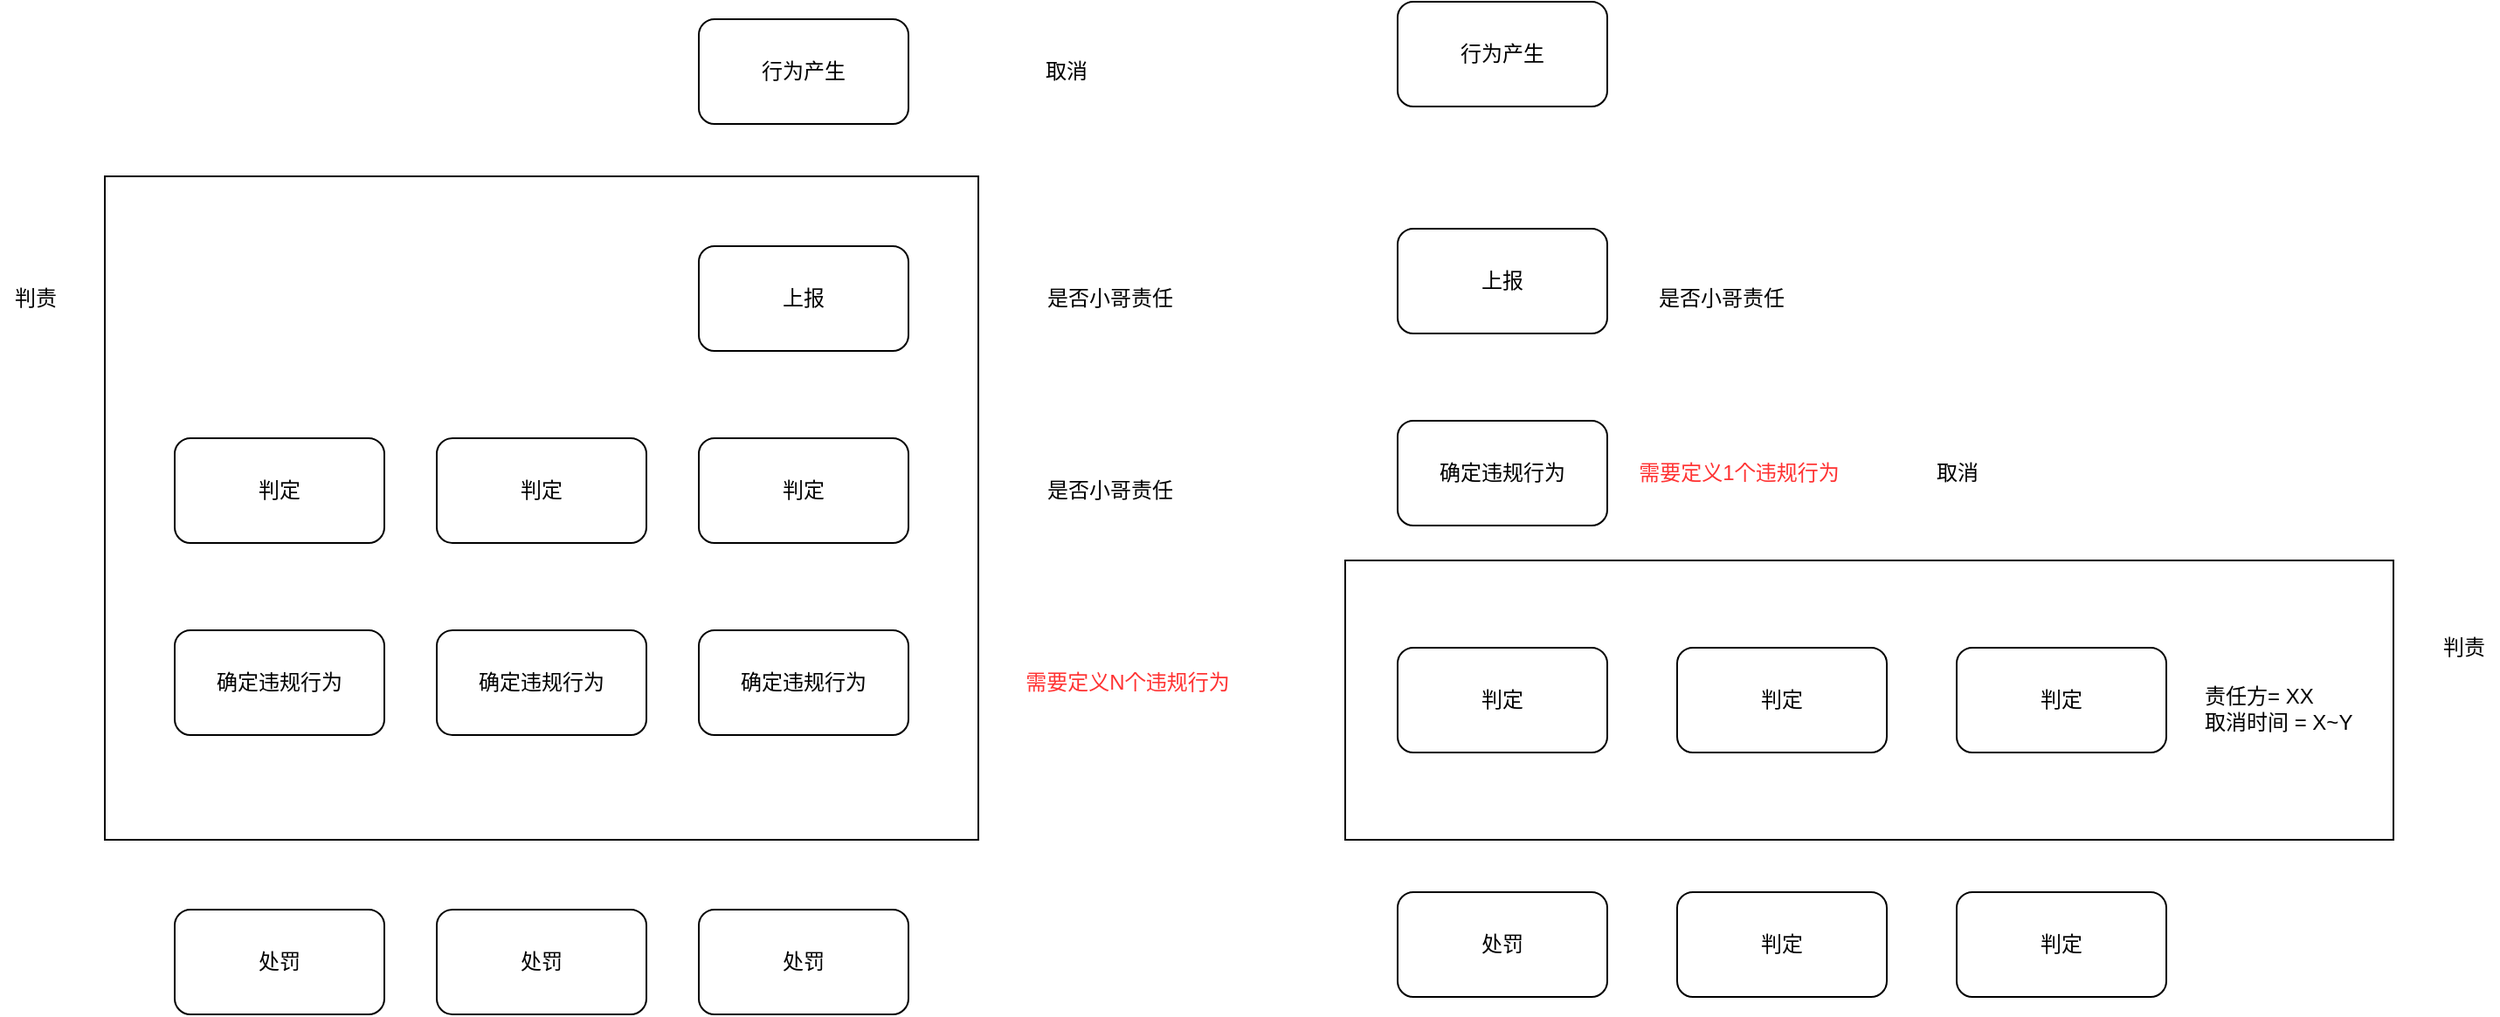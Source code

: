 <mxfile version="20.0.1" type="github">
  <diagram id="ZCInaTzy0Fkza2JI0etF" name="第 1 页">
    <mxGraphModel dx="2411" dy="854" grid="1" gridSize="10" guides="1" tooltips="1" connect="1" arrows="1" fold="1" page="1" pageScale="1" pageWidth="827" pageHeight="1169" math="0" shadow="0">
      <root>
        <mxCell id="0" />
        <mxCell id="1" parent="0" />
        <mxCell id="VniZeGjdcyLNi0aRemYM-2" value="" style="rounded=0;whiteSpace=wrap;html=1;" parent="1" vertex="1">
          <mxGeometry x="470" y="440" width="600" height="160" as="geometry" />
        </mxCell>
        <mxCell id="VniZeGjdcyLNi0aRemYM-3" value="" style="rounded=0;whiteSpace=wrap;html=1;" parent="1" vertex="1">
          <mxGeometry x="-240" y="220" width="500" height="380" as="geometry" />
        </mxCell>
        <mxCell id="VniZeGjdcyLNi0aRemYM-4" value="行为产生" style="rounded=1;whiteSpace=wrap;html=1;" parent="1" vertex="1">
          <mxGeometry x="100" y="130" width="120" height="60" as="geometry" />
        </mxCell>
        <mxCell id="VniZeGjdcyLNi0aRemYM-5" value="上报" style="rounded=1;whiteSpace=wrap;html=1;" parent="1" vertex="1">
          <mxGeometry x="100" y="260" width="120" height="60" as="geometry" />
        </mxCell>
        <mxCell id="VniZeGjdcyLNi0aRemYM-6" value="判定" style="rounded=1;whiteSpace=wrap;html=1;" parent="1" vertex="1">
          <mxGeometry x="100" y="370" width="120" height="60" as="geometry" />
        </mxCell>
        <mxCell id="VniZeGjdcyLNi0aRemYM-7" value="确定违规行为" style="rounded=1;whiteSpace=wrap;html=1;" parent="1" vertex="1">
          <mxGeometry x="100" y="480" width="120" height="60" as="geometry" />
        </mxCell>
        <mxCell id="VniZeGjdcyLNi0aRemYM-8" value="处罚" style="rounded=1;whiteSpace=wrap;html=1;" parent="1" vertex="1">
          <mxGeometry x="100" y="640" width="120" height="60" as="geometry" />
        </mxCell>
        <mxCell id="VniZeGjdcyLNi0aRemYM-9" value="行为产生" style="rounded=1;whiteSpace=wrap;html=1;" parent="1" vertex="1">
          <mxGeometry x="500" y="120" width="120" height="60" as="geometry" />
        </mxCell>
        <mxCell id="VniZeGjdcyLNi0aRemYM-10" value="上报" style="rounded=1;whiteSpace=wrap;html=1;" parent="1" vertex="1">
          <mxGeometry x="500" y="250" width="120" height="60" as="geometry" />
        </mxCell>
        <mxCell id="VniZeGjdcyLNi0aRemYM-11" value="确定违规行为" style="rounded=1;whiteSpace=wrap;html=1;" parent="1" vertex="1">
          <mxGeometry x="500" y="360" width="120" height="60" as="geometry" />
        </mxCell>
        <mxCell id="VniZeGjdcyLNi0aRemYM-12" value="判定" style="rounded=1;whiteSpace=wrap;html=1;" parent="1" vertex="1">
          <mxGeometry x="500" y="490" width="120" height="60" as="geometry" />
        </mxCell>
        <mxCell id="VniZeGjdcyLNi0aRemYM-13" value="处罚" style="rounded=1;whiteSpace=wrap;html=1;" parent="1" vertex="1">
          <mxGeometry x="500" y="630" width="120" height="60" as="geometry" />
        </mxCell>
        <mxCell id="VniZeGjdcyLNi0aRemYM-14" value="判定" style="rounded=1;whiteSpace=wrap;html=1;" parent="1" vertex="1">
          <mxGeometry x="-50" y="370" width="120" height="60" as="geometry" />
        </mxCell>
        <mxCell id="VniZeGjdcyLNi0aRemYM-15" value="判定" style="rounded=1;whiteSpace=wrap;html=1;" parent="1" vertex="1">
          <mxGeometry x="-200" y="370" width="120" height="60" as="geometry" />
        </mxCell>
        <mxCell id="VniZeGjdcyLNi0aRemYM-16" value="确定违规行为" style="rounded=1;whiteSpace=wrap;html=1;" parent="1" vertex="1">
          <mxGeometry x="-50" y="480" width="120" height="60" as="geometry" />
        </mxCell>
        <mxCell id="VniZeGjdcyLNi0aRemYM-17" value="确定违规行为" style="rounded=1;whiteSpace=wrap;html=1;" parent="1" vertex="1">
          <mxGeometry x="-200" y="480" width="120" height="60" as="geometry" />
        </mxCell>
        <mxCell id="VniZeGjdcyLNi0aRemYM-18" value="处罚" style="rounded=1;whiteSpace=wrap;html=1;" parent="1" vertex="1">
          <mxGeometry x="-50" y="640" width="120" height="60" as="geometry" />
        </mxCell>
        <mxCell id="VniZeGjdcyLNi0aRemYM-19" value="处罚" style="rounded=1;whiteSpace=wrap;html=1;" parent="1" vertex="1">
          <mxGeometry x="-200" y="640" width="120" height="60" as="geometry" />
        </mxCell>
        <mxCell id="VniZeGjdcyLNi0aRemYM-20" value="判定" style="rounded=1;whiteSpace=wrap;html=1;" parent="1" vertex="1">
          <mxGeometry x="660" y="490" width="120" height="60" as="geometry" />
        </mxCell>
        <mxCell id="VniZeGjdcyLNi0aRemYM-21" value="判定" style="rounded=1;whiteSpace=wrap;html=1;" parent="1" vertex="1">
          <mxGeometry x="820" y="490" width="120" height="60" as="geometry" />
        </mxCell>
        <mxCell id="VniZeGjdcyLNi0aRemYM-22" value="判定" style="rounded=1;whiteSpace=wrap;html=1;" parent="1" vertex="1">
          <mxGeometry x="660" y="630" width="120" height="60" as="geometry" />
        </mxCell>
        <mxCell id="VniZeGjdcyLNi0aRemYM-23" value="判定" style="rounded=1;whiteSpace=wrap;html=1;" parent="1" vertex="1">
          <mxGeometry x="820" y="630" width="120" height="60" as="geometry" />
        </mxCell>
        <mxCell id="VniZeGjdcyLNi0aRemYM-24" value="需要定义N个违规行为" style="text;html=1;align=center;verticalAlign=middle;resizable=0;points=[];autosize=1;strokeColor=none;fillColor=none;fontColor=#FF3333;" parent="1" vertex="1">
          <mxGeometry x="280" y="500" width="130" height="20" as="geometry" />
        </mxCell>
        <mxCell id="VniZeGjdcyLNi0aRemYM-25" value="需要定义1个违规行为" style="text;html=1;align=center;verticalAlign=middle;resizable=0;points=[];autosize=1;strokeColor=none;fillColor=none;fontColor=#FF3333;" parent="1" vertex="1">
          <mxGeometry x="630" y="380" width="130" height="20" as="geometry" />
        </mxCell>
        <mxCell id="VniZeGjdcyLNi0aRemYM-26" value="是否小哥责任" style="text;html=1;align=center;verticalAlign=middle;resizable=0;points=[];autosize=1;strokeColor=none;fillColor=none;" parent="1" vertex="1">
          <mxGeometry x="290" y="280" width="90" height="20" as="geometry" />
        </mxCell>
        <mxCell id="VniZeGjdcyLNi0aRemYM-27" value="是否小哥责任" style="text;html=1;align=center;verticalAlign=middle;resizable=0;points=[];autosize=1;strokeColor=none;fillColor=none;" parent="1" vertex="1">
          <mxGeometry x="640" y="280" width="90" height="20" as="geometry" />
        </mxCell>
        <mxCell id="VniZeGjdcyLNi0aRemYM-28" value="取消" style="text;html=1;align=center;verticalAlign=middle;resizable=0;points=[];autosize=1;strokeColor=none;fillColor=none;" parent="1" vertex="1">
          <mxGeometry x="290" y="150" width="40" height="20" as="geometry" />
        </mxCell>
        <mxCell id="VniZeGjdcyLNi0aRemYM-29" value="是否小哥责任" style="text;html=1;align=center;verticalAlign=middle;resizable=0;points=[];autosize=1;strokeColor=none;fillColor=none;" parent="1" vertex="1">
          <mxGeometry x="290" y="390" width="90" height="20" as="geometry" />
        </mxCell>
        <mxCell id="VniZeGjdcyLNi0aRemYM-30" value="取消" style="text;html=1;align=center;verticalAlign=middle;resizable=0;points=[];autosize=1;strokeColor=none;fillColor=none;" parent="1" vertex="1">
          <mxGeometry x="800" y="380" width="40" height="20" as="geometry" />
        </mxCell>
        <mxCell id="VniZeGjdcyLNi0aRemYM-31" value="责任方= XX&lt;br&gt;取消时间 = X~Y" style="text;html=1;align=left;verticalAlign=middle;resizable=0;points=[];autosize=1;strokeColor=none;fillColor=none;" parent="1" vertex="1">
          <mxGeometry x="960" y="510" width="100" height="30" as="geometry" />
        </mxCell>
        <mxCell id="VniZeGjdcyLNi0aRemYM-32" value="判责" style="text;html=1;align=center;verticalAlign=middle;resizable=0;points=[];autosize=1;strokeColor=none;fillColor=none;" parent="1" vertex="1">
          <mxGeometry x="-300" y="280" width="40" height="20" as="geometry" />
        </mxCell>
        <mxCell id="VniZeGjdcyLNi0aRemYM-33" value="判责" style="text;html=1;align=center;verticalAlign=middle;resizable=0;points=[];autosize=1;strokeColor=none;fillColor=none;" parent="1" vertex="1">
          <mxGeometry x="1090" y="480" width="40" height="20" as="geometry" />
        </mxCell>
      </root>
    </mxGraphModel>
  </diagram>
</mxfile>
